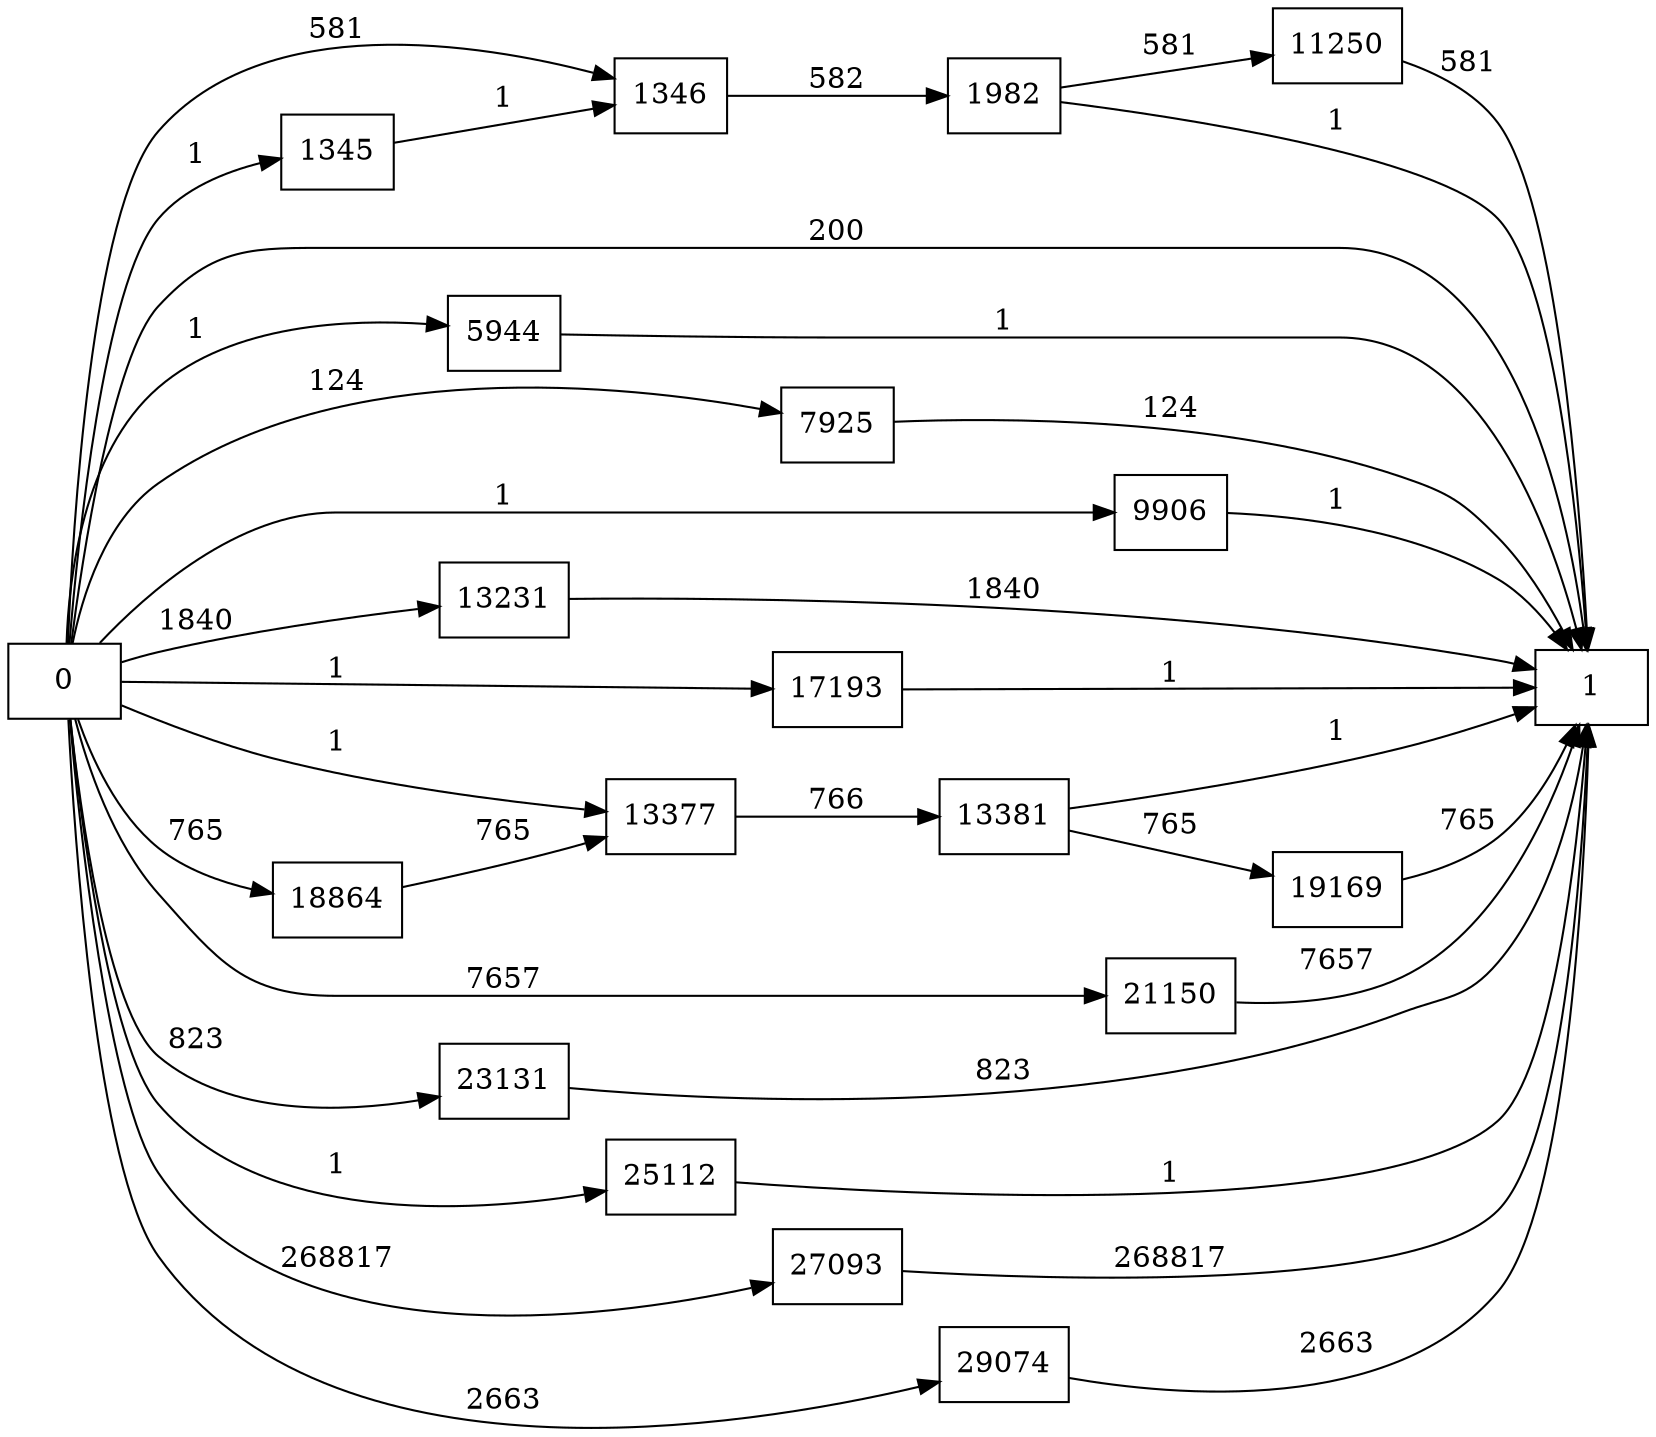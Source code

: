 digraph {
	graph [rankdir=LR]
	node [shape=rectangle]
	1345 -> 1346 [label=1]
	1346 -> 1982 [label=582]
	1982 -> 1 [label=1]
	1982 -> 11250 [label=581]
	5944 -> 1 [label=1]
	7925 -> 1 [label=124]
	9906 -> 1 [label=1]
	11250 -> 1 [label=581]
	13231 -> 1 [label=1840]
	13377 -> 13381 [label=766]
	13381 -> 1 [label=1]
	13381 -> 19169 [label=765]
	17193 -> 1 [label=1]
	18864 -> 13377 [label=765]
	19169 -> 1 [label=765]
	21150 -> 1 [label=7657]
	23131 -> 1 [label=823]
	25112 -> 1 [label=1]
	27093 -> 1 [label=268817]
	29074 -> 1 [label=2663]
	0 -> 1346 [label=581]
	0 -> 1345 [label=1]
	0 -> 1 [label=200]
	0 -> 5944 [label=1]
	0 -> 7925 [label=124]
	0 -> 9906 [label=1]
	0 -> 13231 [label=1840]
	0 -> 13377 [label=1]
	0 -> 17193 [label=1]
	0 -> 18864 [label=765]
	0 -> 21150 [label=7657]
	0 -> 23131 [label=823]
	0 -> 25112 [label=1]
	0 -> 27093 [label=268817]
	0 -> 29074 [label=2663]
}

